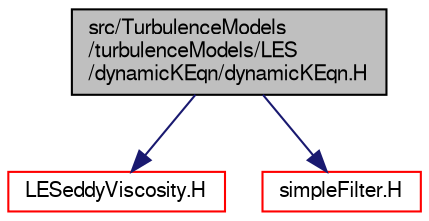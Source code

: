 digraph "src/TurbulenceModels/turbulenceModels/LES/dynamicKEqn/dynamicKEqn.H"
{
  bgcolor="transparent";
  edge [fontname="FreeSans",fontsize="10",labelfontname="FreeSans",labelfontsize="10"];
  node [fontname="FreeSans",fontsize="10",shape=record];
  Node1 [label="src/TurbulenceModels\l/turbulenceModels/LES\l/dynamicKEqn/dynamicKEqn.H",height=0.2,width=0.4,color="black", fillcolor="grey75", style="filled" fontcolor="black"];
  Node1 -> Node2 [color="midnightblue",fontsize="10",style="solid",fontname="FreeSans"];
  Node2 [label="LESeddyViscosity.H",height=0.2,width=0.4,color="red",URL="$a10161.html"];
  Node1 -> Node3 [color="midnightblue",fontsize="10",style="solid",fontname="FreeSans"];
  Node3 [label="simpleFilter.H",height=0.2,width=0.4,color="red",URL="$a10169.html"];
}
